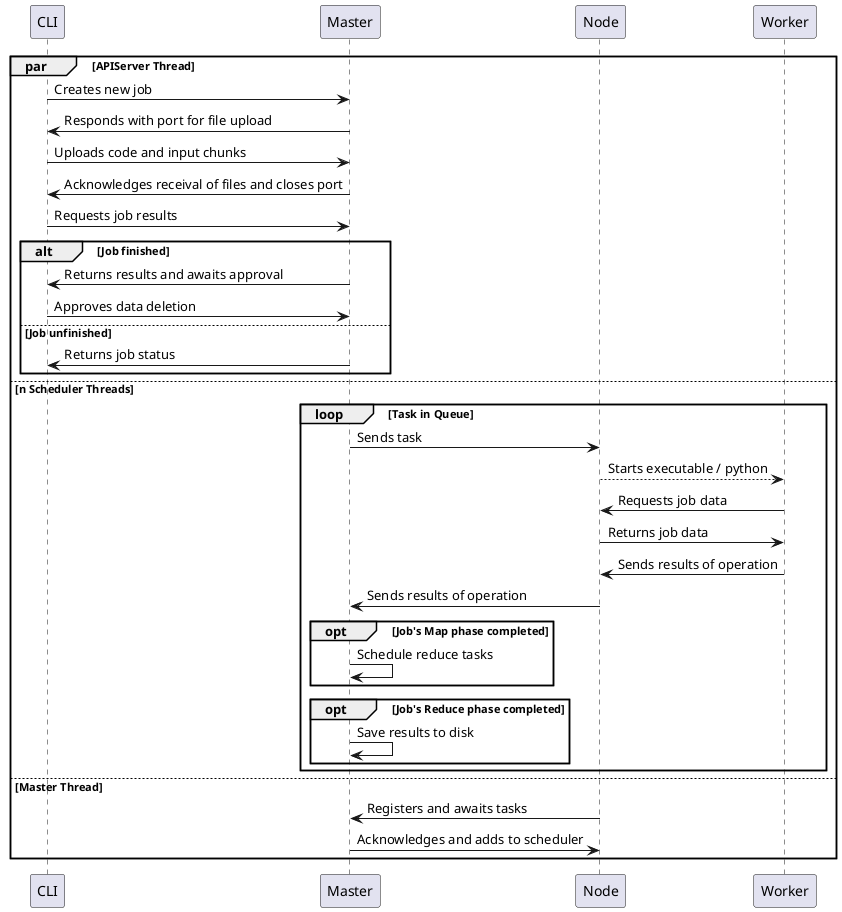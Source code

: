 @startuml sequence_diagram

par APIServer Thread
    CLI -> Master: Creates new job
    Master -> CLI: Responds with port for file upload
    CLI -> Master: Uploads code and input chunks
    Master -> CLI: Acknowledges receival of files and closes port

    CLI -> Master: Requests job results

    alt Job finished
        Master -> CLI: Returns results and awaits approval
        CLI -> Master: Approves data deletion
    else Job unfinished
        Master -> CLI: Returns job status
    end
else n Scheduler Threads
    loop Task in Queue
        Master -> Node: Sends task
        Node --> Worker: Starts executable / python 
        Worker -> Node: Requests job data
        Node -> Worker: Returns job data
        Worker -> Node: Sends results of operation
        Node -> Master: Sends results of operation

        opt Job's Map phase completed
            Master -> Master: Schedule reduce tasks
        end

        opt Job's Reduce phase completed
            Master -> Master: Save results to disk
        end
    end
else Master Thread
    Node -> Master: Registers and awaits tasks
    Master -> Node: Acknowledges and adds to scheduler
end

@enduml
